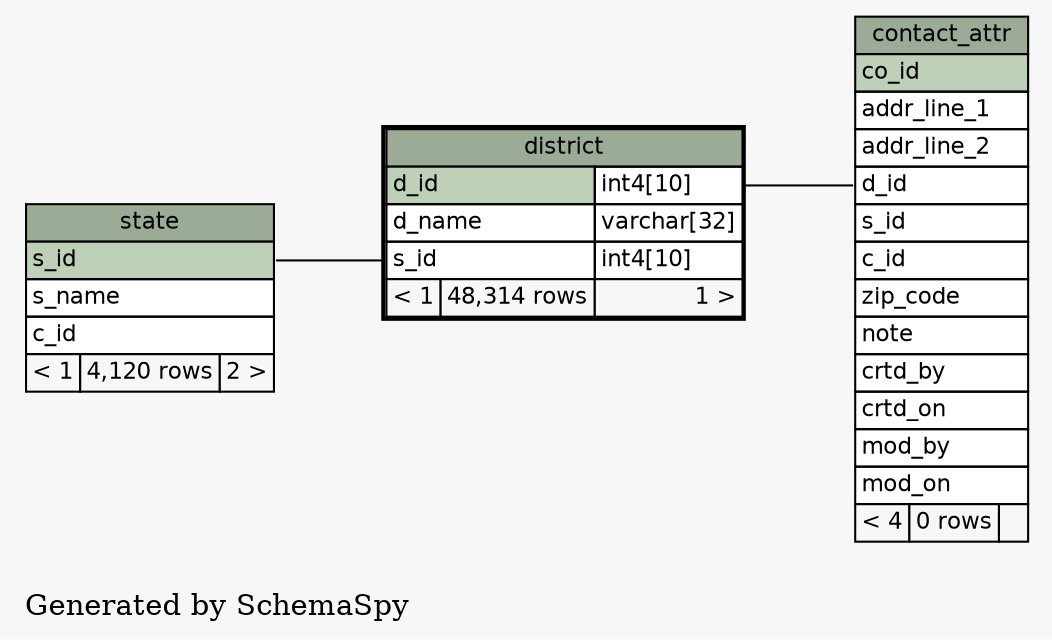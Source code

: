 // dot 2.38.0 on Windows 7 6.1
digraph "oneDegreeRelationshipsGraph" {
  graph [
    rankdir="RL"
    bgcolor="#f7f7f7"
    label="\nGenerated by SchemaSpy"
    labeljust="l"
  ];
  node [
    fontname="Helvetica"
    fontsize="11"
    shape="plaintext"
  ];
  edge [
    arrowsize="0.8"
  ];
  "contact_attr":"d_id":w -> "district":"d_id.type":e [arrowtail=crowodot arrowhead=none];
  "district":"s_id":w -> "state":"s_id":e [arrowtail=crowtee arrowhead=none];
  "contact_attr" [
    label=<
    <TABLE BORDER="0" CELLBORDER="1" CELLSPACING="0" BGCOLOR="#ffffff">
      <TR><TD PORT="contact_attr.heading" COLSPAN="3" BGCOLOR="#9bab96" ALIGN="CENTER">contact_attr</TD></TR>
      <TR><TD PORT="co_id" COLSPAN="3" BGCOLOR="#bed1b8" ALIGN="LEFT">co_id</TD></TR>
      <TR><TD PORT="addr_line_1" COLSPAN="3" ALIGN="LEFT">addr_line_1</TD></TR>
      <TR><TD PORT="addr_line_2" COLSPAN="3" ALIGN="LEFT">addr_line_2</TD></TR>
      <TR><TD PORT="d_id" COLSPAN="3" ALIGN="LEFT">d_id</TD></TR>
      <TR><TD PORT="s_id" COLSPAN="3" ALIGN="LEFT">s_id</TD></TR>
      <TR><TD PORT="c_id" COLSPAN="3" ALIGN="LEFT">c_id</TD></TR>
      <TR><TD PORT="zip_code" COLSPAN="3" ALIGN="LEFT">zip_code</TD></TR>
      <TR><TD PORT="note" COLSPAN="3" ALIGN="LEFT">note</TD></TR>
      <TR><TD PORT="crtd_by" COLSPAN="3" ALIGN="LEFT">crtd_by</TD></TR>
      <TR><TD PORT="crtd_on" COLSPAN="3" ALIGN="LEFT">crtd_on</TD></TR>
      <TR><TD PORT="mod_by" COLSPAN="3" ALIGN="LEFT">mod_by</TD></TR>
      <TR><TD PORT="mod_on" COLSPAN="3" ALIGN="LEFT">mod_on</TD></TR>
      <TR><TD ALIGN="LEFT" BGCOLOR="#f7f7f7">&lt; 4</TD><TD ALIGN="RIGHT" BGCOLOR="#f7f7f7">0 rows</TD><TD ALIGN="RIGHT" BGCOLOR="#f7f7f7">  </TD></TR>
    </TABLE>>
    URL="contact_attr.html#graph"
    tooltip="contact_attr"
  ];
  "district" [
    label=<
    <TABLE BORDER="2" CELLBORDER="1" CELLSPACING="0" BGCOLOR="#ffffff">
      <TR><TD PORT="district.heading" COLSPAN="3" BGCOLOR="#9bab96" ALIGN="CENTER">district</TD></TR>
      <TR><TD PORT="d_id" COLSPAN="2" BGCOLOR="#bed1b8" ALIGN="LEFT">d_id</TD><TD PORT="d_id.type" ALIGN="LEFT">int4[10]</TD></TR>
      <TR><TD PORT="d_name" COLSPAN="2" ALIGN="LEFT">d_name</TD><TD PORT="d_name.type" ALIGN="LEFT">varchar[32]</TD></TR>
      <TR><TD PORT="s_id" COLSPAN="2" ALIGN="LEFT">s_id</TD><TD PORT="s_id.type" ALIGN="LEFT">int4[10]</TD></TR>
      <TR><TD ALIGN="LEFT" BGCOLOR="#f7f7f7">&lt; 1</TD><TD ALIGN="RIGHT" BGCOLOR="#f7f7f7">48,314 rows</TD><TD ALIGN="RIGHT" BGCOLOR="#f7f7f7">1 &gt;</TD></TR>
    </TABLE>>
    URL="district.html#"
    tooltip="district"
  ];
  "state" [
    label=<
    <TABLE BORDER="0" CELLBORDER="1" CELLSPACING="0" BGCOLOR="#ffffff">
      <TR><TD PORT="state.heading" COLSPAN="3" BGCOLOR="#9bab96" ALIGN="CENTER">state</TD></TR>
      <TR><TD PORT="s_id" COLSPAN="3" BGCOLOR="#bed1b8" ALIGN="LEFT">s_id</TD></TR>
      <TR><TD PORT="s_name" COLSPAN="3" ALIGN="LEFT">s_name</TD></TR>
      <TR><TD PORT="c_id" COLSPAN="3" ALIGN="LEFT">c_id</TD></TR>
      <TR><TD ALIGN="LEFT" BGCOLOR="#f7f7f7">&lt; 1</TD><TD ALIGN="RIGHT" BGCOLOR="#f7f7f7">4,120 rows</TD><TD ALIGN="RIGHT" BGCOLOR="#f7f7f7">2 &gt;</TD></TR>
    </TABLE>>
    URL="state.html#graph"
    tooltip="state"
  ];
}
